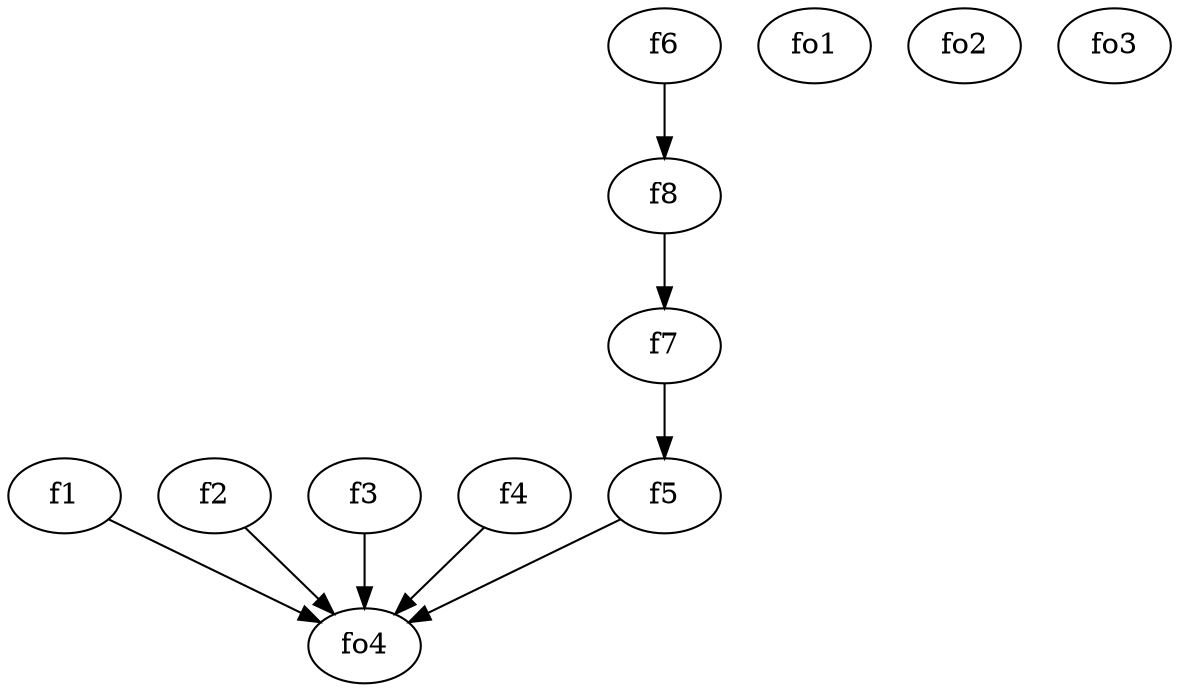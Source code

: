 strict digraph  {
f1;
f2;
f3;
f4;
f5;
f6;
f7;
f8;
fo1;
fo2;
fo3;
fo4;
f1 -> fo4  [weight=2];
f2 -> fo4  [weight=2];
f3 -> fo4  [weight=2];
f4 -> fo4  [weight=2];
f5 -> fo4  [weight=2];
f6 -> f8  [weight=2];
f7 -> f5  [weight=2];
f8 -> f7  [weight=2];
}
